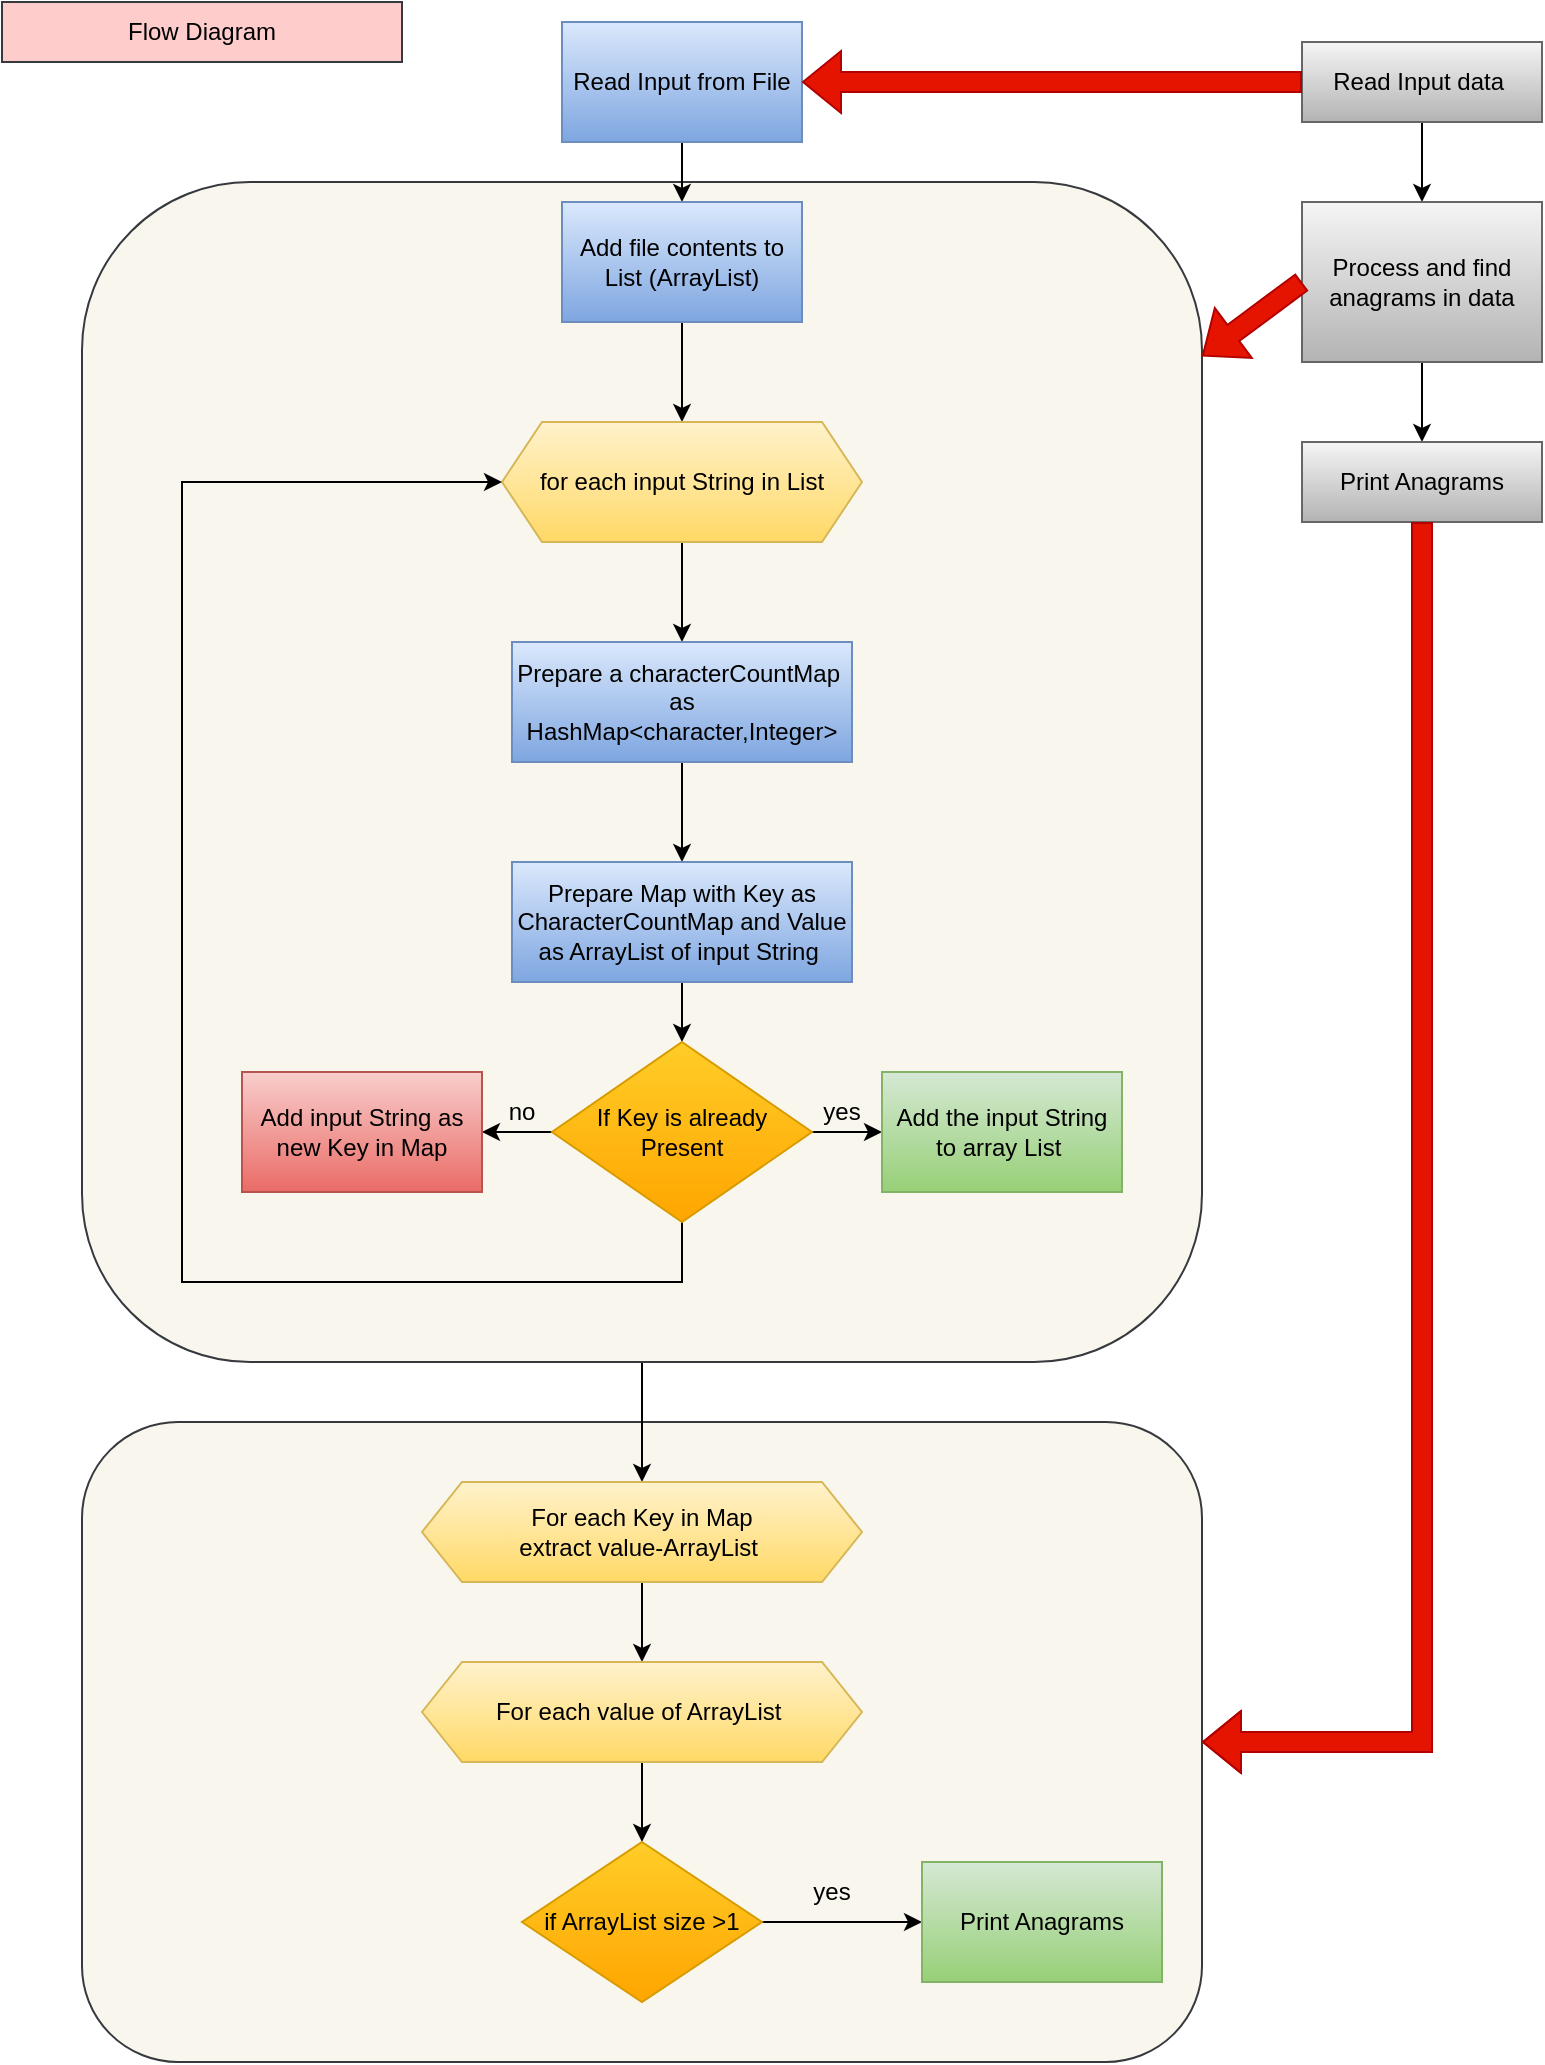 <mxfile version="16.6.3" type="device" pages="2"><diagram id="Dwyfr49NImEvaSSInrOS" name="Page-1"><mxGraphModel dx="780" dy="379" grid="1" gridSize="10" guides="1" tooltips="1" connect="1" arrows="1" fold="1" page="1" pageScale="1" pageWidth="850" pageHeight="1100" math="0" shadow="0"><root><mxCell id="0"/><mxCell id="1" parent="0"/><mxCell id="BStISJF0cRcoWXbhh_pG-24" value="" style="rounded=1;whiteSpace=wrap;html=1;fillColor=#f9f7ed;strokeColor=#36393d;" vertex="1" parent="1"><mxGeometry x="80" y="750" width="560" height="320" as="geometry"/></mxCell><mxCell id="BStISJF0cRcoWXbhh_pG-14" style="edgeStyle=orthogonalEdgeStyle;rounded=0;orthogonalLoop=1;jettySize=auto;html=1;entryX=0.5;entryY=0;entryDx=0;entryDy=0;" edge="1" parent="1" source="BStISJF0cRcoWXbhh_pG-13" target="BStISJF0cRcoWXbhh_pG-20"><mxGeometry relative="1" as="geometry"><mxPoint x="360" y="760" as="targetPoint"/></mxGeometry></mxCell><mxCell id="BStISJF0cRcoWXbhh_pG-13" value="" style="rounded=1;whiteSpace=wrap;html=1;fillColor=#f9f7ed;strokeColor=#36393d;" vertex="1" parent="1"><mxGeometry x="80" y="130" width="560" height="590" as="geometry"/></mxCell><mxCell id="9rYU-jfxvC8GgDqP80Re-12" style="edgeStyle=orthogonalEdgeStyle;rounded=0;orthogonalLoop=1;jettySize=auto;html=1;entryX=0.5;entryY=0;entryDx=0;entryDy=0;" edge="1" parent="1" source="9rYU-jfxvC8GgDqP80Re-1" target="9rYU-jfxvC8GgDqP80Re-2"><mxGeometry relative="1" as="geometry"/></mxCell><mxCell id="9rYU-jfxvC8GgDqP80Re-1" value="Read Input from File" style="rounded=0;whiteSpace=wrap;html=1;fillColor=#dae8fc;gradientColor=#7ea6e0;strokeColor=#6c8ebf;" vertex="1" parent="1"><mxGeometry x="320" y="50" width="120" height="60" as="geometry"/></mxCell><mxCell id="9rYU-jfxvC8GgDqP80Re-13" style="edgeStyle=orthogonalEdgeStyle;rounded=0;orthogonalLoop=1;jettySize=auto;html=1;" edge="1" parent="1" source="9rYU-jfxvC8GgDqP80Re-2" target="9rYU-jfxvC8GgDqP80Re-5"><mxGeometry relative="1" as="geometry"/></mxCell><mxCell id="9rYU-jfxvC8GgDqP80Re-2" value="Add file contents to List (ArrayList)" style="rounded=0;whiteSpace=wrap;html=1;fillColor=#dae8fc;gradientColor=#7ea6e0;strokeColor=#6c8ebf;" vertex="1" parent="1"><mxGeometry x="320" y="140" width="120" height="60" as="geometry"/></mxCell><mxCell id="BStISJF0cRcoWXbhh_pG-4" style="edgeStyle=orthogonalEdgeStyle;rounded=0;orthogonalLoop=1;jettySize=auto;html=1;entryX=0.5;entryY=0;entryDx=0;entryDy=0;" edge="1" parent="1" source="9rYU-jfxvC8GgDqP80Re-5" target="9rYU-jfxvC8GgDqP80Re-6"><mxGeometry relative="1" as="geometry"/></mxCell><mxCell id="9rYU-jfxvC8GgDqP80Re-5" value="for each input String in List" style="shape=hexagon;perimeter=hexagonPerimeter2;whiteSpace=wrap;html=1;fixedSize=1;fillColor=#fff2cc;gradientColor=#ffd966;strokeColor=#d6b656;" vertex="1" parent="1"><mxGeometry x="290" y="250" width="180" height="60" as="geometry"/></mxCell><mxCell id="BStISJF0cRcoWXbhh_pG-5" style="edgeStyle=orthogonalEdgeStyle;rounded=0;orthogonalLoop=1;jettySize=auto;html=1;" edge="1" parent="1" source="9rYU-jfxvC8GgDqP80Re-6" target="9rYU-jfxvC8GgDqP80Re-7"><mxGeometry relative="1" as="geometry"/></mxCell><mxCell id="9rYU-jfxvC8GgDqP80Re-6" value="Prepare a characterCountMap&amp;nbsp; as HashMap&amp;lt;character,Integer&amp;gt;" style="rounded=0;whiteSpace=wrap;html=1;fillColor=#dae8fc;gradientColor=#7ea6e0;strokeColor=#6c8ebf;" vertex="1" parent="1"><mxGeometry x="295" y="360" width="170" height="60" as="geometry"/></mxCell><mxCell id="BStISJF0cRcoWXbhh_pG-8" style="edgeStyle=orthogonalEdgeStyle;rounded=0;orthogonalLoop=1;jettySize=auto;html=1;entryX=0.5;entryY=0;entryDx=0;entryDy=0;" edge="1" parent="1" source="9rYU-jfxvC8GgDqP80Re-7" target="9rYU-jfxvC8GgDqP80Re-8"><mxGeometry relative="1" as="geometry"/></mxCell><mxCell id="9rYU-jfxvC8GgDqP80Re-7" value="Prepare Map with Key as CharacterCountMap and Value as ArrayList of input String&amp;nbsp;" style="rounded=0;whiteSpace=wrap;html=1;fillColor=#dae8fc;gradientColor=#7ea6e0;strokeColor=#6c8ebf;" vertex="1" parent="1"><mxGeometry x="295" y="470" width="170" height="60" as="geometry"/></mxCell><mxCell id="BStISJF0cRcoWXbhh_pG-1" style="edgeStyle=orthogonalEdgeStyle;rounded=0;orthogonalLoop=1;jettySize=auto;html=1;exitX=0;exitY=0.5;exitDx=0;exitDy=0;entryX=1;entryY=0.5;entryDx=0;entryDy=0;" edge="1" parent="1" source="9rYU-jfxvC8GgDqP80Re-8" target="9rYU-jfxvC8GgDqP80Re-10"><mxGeometry relative="1" as="geometry"/></mxCell><mxCell id="BStISJF0cRcoWXbhh_pG-2" style="edgeStyle=orthogonalEdgeStyle;rounded=0;orthogonalLoop=1;jettySize=auto;html=1;entryX=0;entryY=0.5;entryDx=0;entryDy=0;" edge="1" parent="1" source="9rYU-jfxvC8GgDqP80Re-8" target="9rYU-jfxvC8GgDqP80Re-9"><mxGeometry relative="1" as="geometry"/></mxCell><mxCell id="BStISJF0cRcoWXbhh_pG-9" style="edgeStyle=orthogonalEdgeStyle;rounded=0;orthogonalLoop=1;jettySize=auto;html=1;entryX=0;entryY=0.5;entryDx=0;entryDy=0;" edge="1" parent="1" source="9rYU-jfxvC8GgDqP80Re-8" target="9rYU-jfxvC8GgDqP80Re-5"><mxGeometry relative="1" as="geometry"><Array as="points"><mxPoint x="380" y="680"/><mxPoint x="130" y="680"/><mxPoint x="130" y="280"/></Array></mxGeometry></mxCell><mxCell id="9rYU-jfxvC8GgDqP80Re-8" value="If Key is already Present" style="rhombus;whiteSpace=wrap;html=1;fillColor=#ffcd28;gradientColor=#ffa500;strokeColor=#d79b00;" vertex="1" parent="1"><mxGeometry x="315" y="560" width="130" height="90" as="geometry"/></mxCell><mxCell id="9rYU-jfxvC8GgDqP80Re-9" value="Add the input String to array List&amp;nbsp;" style="rounded=0;whiteSpace=wrap;html=1;fillColor=#d5e8d4;gradientColor=#97d077;strokeColor=#82b366;" vertex="1" parent="1"><mxGeometry x="480" y="575" width="120" height="60" as="geometry"/></mxCell><mxCell id="9rYU-jfxvC8GgDqP80Re-10" value="Add input String as new Key in Map" style="rounded=0;whiteSpace=wrap;html=1;fillColor=#f8cecc;gradientColor=#ea6b66;strokeColor=#b85450;" vertex="1" parent="1"><mxGeometry x="160" y="575" width="120" height="60" as="geometry"/></mxCell><mxCell id="BStISJF0cRcoWXbhh_pG-16" style="edgeStyle=orthogonalEdgeStyle;rounded=0;orthogonalLoop=1;jettySize=auto;html=1;entryX=0.5;entryY=0;entryDx=0;entryDy=0;startArrow=none;" edge="1" parent="1" source="BStISJF0cRcoWXbhh_pG-17" target="BStISJF0cRcoWXbhh_pG-15"><mxGeometry relative="1" as="geometry"/></mxCell><mxCell id="BStISJF0cRcoWXbhh_pG-19" style="edgeStyle=orthogonalEdgeStyle;rounded=0;orthogonalLoop=1;jettySize=auto;html=1;entryX=0.5;entryY=0;entryDx=0;entryDy=0;exitX=0.5;exitY=1;exitDx=0;exitDy=0;" edge="1" parent="1" source="BStISJF0cRcoWXbhh_pG-20" target="BStISJF0cRcoWXbhh_pG-17"><mxGeometry relative="1" as="geometry"><mxPoint x="360" y="820" as="sourcePoint"/></mxGeometry></mxCell><mxCell id="rDIqb9CD8E2Nj7QwtoZI-1" style="edgeStyle=orthogonalEdgeStyle;rounded=0;orthogonalLoop=1;jettySize=auto;html=1;entryX=0.5;entryY=0;entryDx=0;entryDy=0;" edge="1" parent="1" source="rDIqb9CD8E2Nj7QwtoZI-2" target="rDIqb9CD8E2Nj7QwtoZI-4"><mxGeometry relative="1" as="geometry"/></mxCell><mxCell id="rDIqb9CD8E2Nj7QwtoZI-2" value="Read Input data&amp;nbsp;" style="rounded=0;whiteSpace=wrap;html=1;fillColor=#f5f5f5;gradientColor=#b3b3b3;strokeColor=#666666;" vertex="1" parent="1"><mxGeometry x="690" y="60" width="120" height="40" as="geometry"/></mxCell><mxCell id="rDIqb9CD8E2Nj7QwtoZI-3" style="edgeStyle=orthogonalEdgeStyle;rounded=0;orthogonalLoop=1;jettySize=auto;html=1;entryX=0.5;entryY=0;entryDx=0;entryDy=0;" edge="1" parent="1" source="rDIqb9CD8E2Nj7QwtoZI-4" target="rDIqb9CD8E2Nj7QwtoZI-5"><mxGeometry relative="1" as="geometry"/></mxCell><mxCell id="rDIqb9CD8E2Nj7QwtoZI-4" value="Process and find anagrams in data" style="rounded=0;whiteSpace=wrap;html=1;fillColor=#f5f5f5;gradientColor=#b3b3b3;strokeColor=#666666;" vertex="1" parent="1"><mxGeometry x="690" y="140" width="120" height="80" as="geometry"/></mxCell><mxCell id="rDIqb9CD8E2Nj7QwtoZI-5" value="Print Anagrams" style="rounded=0;whiteSpace=wrap;html=1;fillColor=#f5f5f5;gradientColor=#b3b3b3;strokeColor=#666666;" vertex="1" parent="1"><mxGeometry x="690" y="260" width="120" height="40" as="geometry"/></mxCell><mxCell id="BStISJF0cRcoWXbhh_pG-11" value="yes" style="text;html=1;strokeColor=none;fillColor=none;align=center;verticalAlign=middle;whiteSpace=wrap;rounded=0;" vertex="1" parent="1"><mxGeometry x="430" y="580" width="60" height="30" as="geometry"/></mxCell><mxCell id="BStISJF0cRcoWXbhh_pG-12" value="no" style="text;html=1;strokeColor=none;fillColor=none;align=center;verticalAlign=middle;whiteSpace=wrap;rounded=0;" vertex="1" parent="1"><mxGeometry x="270" y="580" width="60" height="30" as="geometry"/></mxCell><mxCell id="BStISJF0cRcoWXbhh_pG-23" style="edgeStyle=orthogonalEdgeStyle;rounded=0;orthogonalLoop=1;jettySize=auto;html=1;entryX=0;entryY=0.5;entryDx=0;entryDy=0;" edge="1" parent="1" source="BStISJF0cRcoWXbhh_pG-15" target="BStISJF0cRcoWXbhh_pG-22"><mxGeometry relative="1" as="geometry"/></mxCell><mxCell id="BStISJF0cRcoWXbhh_pG-15" value="if ArrayList size &amp;gt;1" style="rhombus;whiteSpace=wrap;html=1;rounded=0;fillColor=#ffcd28;gradientColor=#ffa500;strokeColor=#d79b00;" vertex="1" parent="1"><mxGeometry x="300" y="960" width="120" height="80" as="geometry"/></mxCell><mxCell id="BStISJF0cRcoWXbhh_pG-17" value="For each value of ArrayList&amp;nbsp;" style="shape=hexagon;perimeter=hexagonPerimeter2;whiteSpace=wrap;html=1;fixedSize=1;rounded=0;fillColor=#fff2cc;gradientColor=#ffd966;strokeColor=#d6b656;" vertex="1" parent="1"><mxGeometry x="250" y="870" width="220" height="50" as="geometry"/></mxCell><mxCell id="BStISJF0cRcoWXbhh_pG-20" value="For each Key in Map&lt;br&gt;extract value-ArrayList&amp;nbsp;" style="shape=hexagon;perimeter=hexagonPerimeter2;whiteSpace=wrap;html=1;fixedSize=1;rounded=0;fillColor=#fff2cc;strokeColor=#d6b656;gradientColor=#ffd966;" vertex="1" parent="1"><mxGeometry x="250" y="780" width="220" height="50" as="geometry"/></mxCell><mxCell id="BStISJF0cRcoWXbhh_pG-22" value="Print Anagrams" style="rounded=0;whiteSpace=wrap;html=1;fillColor=#d5e8d4;gradientColor=#97d077;strokeColor=#82b366;" vertex="1" parent="1"><mxGeometry x="500" y="970" width="120" height="60" as="geometry"/></mxCell><mxCell id="BStISJF0cRcoWXbhh_pG-26" value="" style="shape=flexArrow;endArrow=classic;html=1;rounded=0;exitX=0;exitY=0.5;exitDx=0;exitDy=0;fillColor=#e51400;strokeColor=#B20000;" edge="1" parent="1" source="rDIqb9CD8E2Nj7QwtoZI-4" target="BStISJF0cRcoWXbhh_pG-13"><mxGeometry width="50" height="50" relative="1" as="geometry"><mxPoint x="330" y="360" as="sourcePoint"/><mxPoint x="380" y="310" as="targetPoint"/></mxGeometry></mxCell><mxCell id="BStISJF0cRcoWXbhh_pG-27" value="" style="shape=flexArrow;endArrow=classic;html=1;rounded=0;exitX=0;exitY=0.5;exitDx=0;exitDy=0;entryX=1;entryY=0.5;entryDx=0;entryDy=0;fillColor=#e51400;strokeColor=#B20000;" edge="1" parent="1" source="rDIqb9CD8E2Nj7QwtoZI-2" target="9rYU-jfxvC8GgDqP80Re-1"><mxGeometry width="50" height="50" relative="1" as="geometry"><mxPoint x="620" y="102.88" as="sourcePoint"/><mxPoint x="570" y="140.001" as="targetPoint"/></mxGeometry></mxCell><mxCell id="BStISJF0cRcoWXbhh_pG-28" value="" style="shape=flexArrow;endArrow=classic;html=1;rounded=0;entryX=1;entryY=0.5;entryDx=0;entryDy=0;fillColor=#e51400;strokeColor=#B20000;" edge="1" parent="1" source="rDIqb9CD8E2Nj7QwtoZI-5" target="BStISJF0cRcoWXbhh_pG-24"><mxGeometry width="50" height="50" relative="1" as="geometry"><mxPoint x="750" y="300" as="sourcePoint"/><mxPoint x="700" y="770" as="targetPoint"/><Array as="points"><mxPoint x="750" y="910"/></Array></mxGeometry></mxCell><mxCell id="BStISJF0cRcoWXbhh_pG-29" value="yes" style="text;html=1;strokeColor=none;fillColor=none;align=center;verticalAlign=middle;whiteSpace=wrap;rounded=0;" vertex="1" parent="1"><mxGeometry x="425" y="970" width="60" height="30" as="geometry"/></mxCell><mxCell id="BStISJF0cRcoWXbhh_pG-30" value="Flow Diagram" style="text;html=1;align=center;verticalAlign=middle;whiteSpace=wrap;rounded=0;fillColor=#ffcccc;strokeColor=#36393d;" vertex="1" parent="1"><mxGeometry x="40" y="40" width="200" height="30" as="geometry"/></mxCell></root></mxGraphModel></diagram><diagram id="J_brryx_OQPtvYXV2nI-" name="Page-2"><mxGraphModel dx="780" dy="379" grid="1" gridSize="10" guides="1" tooltips="1" connect="1" arrows="1" fold="1" page="1" pageScale="1" pageWidth="850" pageHeight="1100" math="0" shadow="0"><root><mxCell id="WmM8glWmQlIMDmSpJRU7-0"/><mxCell id="WmM8glWmQlIMDmSpJRU7-1" parent="WmM8glWmQlIMDmSpJRU7-0"/><mxCell id="MnpoqarQgNAjBJ5QI33J-2" style="edgeStyle=orthogonalEdgeStyle;rounded=0;orthogonalLoop=1;jettySize=auto;html=1;entryX=0.5;entryY=0;entryDx=0;entryDy=0;" edge="1" parent="WmM8glWmQlIMDmSpJRU7-1" source="WmM8glWmQlIMDmSpJRU7-3" target="MnpoqarQgNAjBJ5QI33J-0"><mxGeometry relative="1" as="geometry"/></mxCell><mxCell id="Zf_HRpY8yDZyNDV660MO-32" style="edgeStyle=orthogonalEdgeStyle;rounded=0;orthogonalLoop=1;jettySize=auto;html=1;entryX=0;entryY=0.5;entryDx=0;entryDy=0;entryPerimeter=0;" edge="1" parent="WmM8glWmQlIMDmSpJRU7-1" source="WmM8glWmQlIMDmSpJRU7-3" target="Zf_HRpY8yDZyNDV660MO-17"><mxGeometry relative="1" as="geometry"/></mxCell><mxCell id="WmM8glWmQlIMDmSpJRU7-3" value="Process and find anagrams in data" style="rounded=0;whiteSpace=wrap;html=1;fillColor=#f5f5f5;gradientColor=#b3b3b3;strokeColor=#666666;" vertex="1" parent="WmM8glWmQlIMDmSpJRU7-1"><mxGeometry x="280" y="400" width="120" height="90" as="geometry"/></mxCell><mxCell id="MnpoqarQgNAjBJ5QI33J-0" value="Print Anagrams" style="rounded=0;whiteSpace=wrap;html=1;fillColor=#f5f5f5;gradientColor=#b3b3b3;strokeColor=#666666;" vertex="1" parent="WmM8glWmQlIMDmSpJRU7-1"><mxGeometry x="280" y="520" width="120" height="40" as="geometry"/></mxCell><mxCell id="Zf_HRpY8yDZyNDV660MO-9" style="edgeStyle=orthogonalEdgeStyle;rounded=0;orthogonalLoop=1;jettySize=auto;html=1;entryX=0.25;entryY=0;entryDx=0;entryDy=0;exitX=0.5;exitY=1;exitDx=0;exitDy=0;" edge="1" parent="WmM8glWmQlIMDmSpJRU7-1" source="Zf_HRpY8yDZyNDV660MO-0"><mxGeometry relative="1" as="geometry"><mxPoint x="310" y="240" as="targetPoint"/></mxGeometry></mxCell><mxCell id="Zf_HRpY8yDZyNDV660MO-0" value="File" style="ellipse;whiteSpace=wrap;html=1;aspect=fixed;rounded=0;fillColor=#dae8fc;gradientColor=#7ea6e0;strokeColor=#6c8ebf;" vertex="1" parent="WmM8glWmQlIMDmSpJRU7-1"><mxGeometry x="200" y="120" width="80" height="80" as="geometry"/></mxCell><mxCell id="Zf_HRpY8yDZyNDV660MO-27" style="edgeStyle=orthogonalEdgeStyle;rounded=0;orthogonalLoop=1;jettySize=auto;html=1;entryX=0.5;entryY=0;entryDx=0;entryDy=0;" edge="1" parent="WmM8glWmQlIMDmSpJRU7-1" source="Zf_HRpY8yDZyNDV660MO-1" target="Zf_HRpY8yDZyNDV660MO-10"><mxGeometry relative="1" as="geometry"/></mxCell><mxCell id="Zf_HRpY8yDZyNDV660MO-1" value="Database" style="ellipse;whiteSpace=wrap;html=1;aspect=fixed;rounded=0;fillColor=#f8cecc;gradientColor=#ea6b66;strokeColor=#b85450;" vertex="1" parent="WmM8glWmQlIMDmSpJRU7-1"><mxGeometry x="300" y="120" width="80" height="80" as="geometry"/></mxCell><mxCell id="Zf_HRpY8yDZyNDV660MO-22" style="edgeStyle=orthogonalEdgeStyle;rounded=0;orthogonalLoop=1;jettySize=auto;html=1;entryX=0.75;entryY=0;entryDx=0;entryDy=0;" edge="1" parent="WmM8glWmQlIMDmSpJRU7-1" source="Zf_HRpY8yDZyNDV660MO-2" target="Zf_HRpY8yDZyNDV660MO-10"><mxGeometry relative="1" as="geometry"/></mxCell><mxCell id="Zf_HRpY8yDZyNDV660MO-2" value="Webserver" style="ellipse;whiteSpace=wrap;html=1;aspect=fixed;rounded=0;fillColor=#ffcd28;gradientColor=#ffa500;strokeColor=#d79b00;" vertex="1" parent="WmM8glWmQlIMDmSpJRU7-1"><mxGeometry x="400" y="120" width="80" height="80" as="geometry"/></mxCell><mxCell id="Zf_HRpY8yDZyNDV660MO-28" style="edgeStyle=orthogonalEdgeStyle;rounded=0;orthogonalLoop=1;jettySize=auto;html=1;exitX=0.5;exitY=1;exitDx=0;exitDy=0;entryX=0.5;entryY=0;entryDx=0;entryDy=0;" edge="1" parent="WmM8glWmQlIMDmSpJRU7-1" source="Zf_HRpY8yDZyNDV660MO-10" target="Zf_HRpY8yDZyNDV660MO-20"><mxGeometry relative="1" as="geometry"/></mxCell><mxCell id="Zf_HRpY8yDZyNDV660MO-10" value="Use Batch Processing" style="rounded=1;whiteSpace=wrap;html=1;fillColor=#fff2cc;gradientColor=#ffd966;strokeColor=#d6b656;" vertex="1" parent="WmM8glWmQlIMDmSpJRU7-1"><mxGeometry x="260" y="240" width="160" height="40" as="geometry"/></mxCell><mxCell id="Zf_HRpY8yDZyNDV660MO-16" value="For Larger Dataset" style="text;html=1;strokeColor=#6c8ebf;fillColor=#dae8fc;align=center;verticalAlign=middle;whiteSpace=wrap;rounded=0;" vertex="1" parent="WmM8glWmQlIMDmSpJRU7-1"><mxGeometry x="40" y="40" width="250" height="30" as="geometry"/></mxCell><mxCell id="Zf_HRpY8yDZyNDV660MO-31" style="edgeStyle=orthogonalEdgeStyle;rounded=0;orthogonalLoop=1;jettySize=auto;html=1;entryX=1;entryY=0.5;entryDx=0;entryDy=0;exitX=0.5;exitY=1;exitDx=0;exitDy=0;exitPerimeter=0;" edge="1" parent="WmM8glWmQlIMDmSpJRU7-1" source="Zf_HRpY8yDZyNDV660MO-17" target="MnpoqarQgNAjBJ5QI33J-0"><mxGeometry relative="1" as="geometry"/></mxCell><mxCell id="Zf_HRpY8yDZyNDV660MO-17" value="&lt;span&gt;Use Persistence storage to maintain Key value pair with the help of multithreading&lt;/span&gt;" style="shape=cylinder3;whiteSpace=wrap;html=1;boundedLbl=1;backgroundOutline=1;size=15;rounded=0;fillColor=#f8cecc;gradientColor=#ea6b66;strokeColor=#b85450;" vertex="1" parent="WmM8glWmQlIMDmSpJRU7-1"><mxGeometry x="520" y="390" width="140" height="110" as="geometry"/></mxCell><mxCell id="Zf_HRpY8yDZyNDV660MO-30" value="" style="edgeStyle=orthogonalEdgeStyle;rounded=0;orthogonalLoop=1;jettySize=auto;html=1;" edge="1" parent="WmM8glWmQlIMDmSpJRU7-1" source="Zf_HRpY8yDZyNDV660MO-20" target="WmM8glWmQlIMDmSpJRU7-3"><mxGeometry relative="1" as="geometry"/></mxCell><mxCell id="Zf_HRpY8yDZyNDV660MO-20" value="Read Input data&amp;nbsp;" style="rounded=0;whiteSpace=wrap;html=1;fillColor=#f5f5f5;gradientColor=#b3b3b3;strokeColor=#666666;" vertex="1" parent="WmM8glWmQlIMDmSpJRU7-1"><mxGeometry x="280" y="320" width="120" height="40" as="geometry"/></mxCell></root></mxGraphModel></diagram></mxfile>